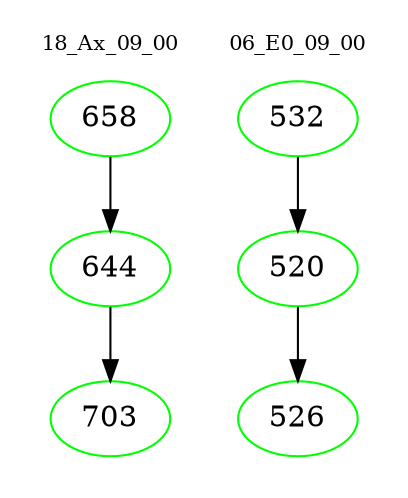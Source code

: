 digraph{
subgraph cluster_0 {
color = white
label = "18_Ax_09_00";
fontsize=10;
T0_658 [label="658", color="green"]
T0_658 -> T0_644 [color="black"]
T0_644 [label="644", color="green"]
T0_644 -> T0_703 [color="black"]
T0_703 [label="703", color="green"]
}
subgraph cluster_1 {
color = white
label = "06_E0_09_00";
fontsize=10;
T1_532 [label="532", color="green"]
T1_532 -> T1_520 [color="black"]
T1_520 [label="520", color="green"]
T1_520 -> T1_526 [color="black"]
T1_526 [label="526", color="green"]
}
}
